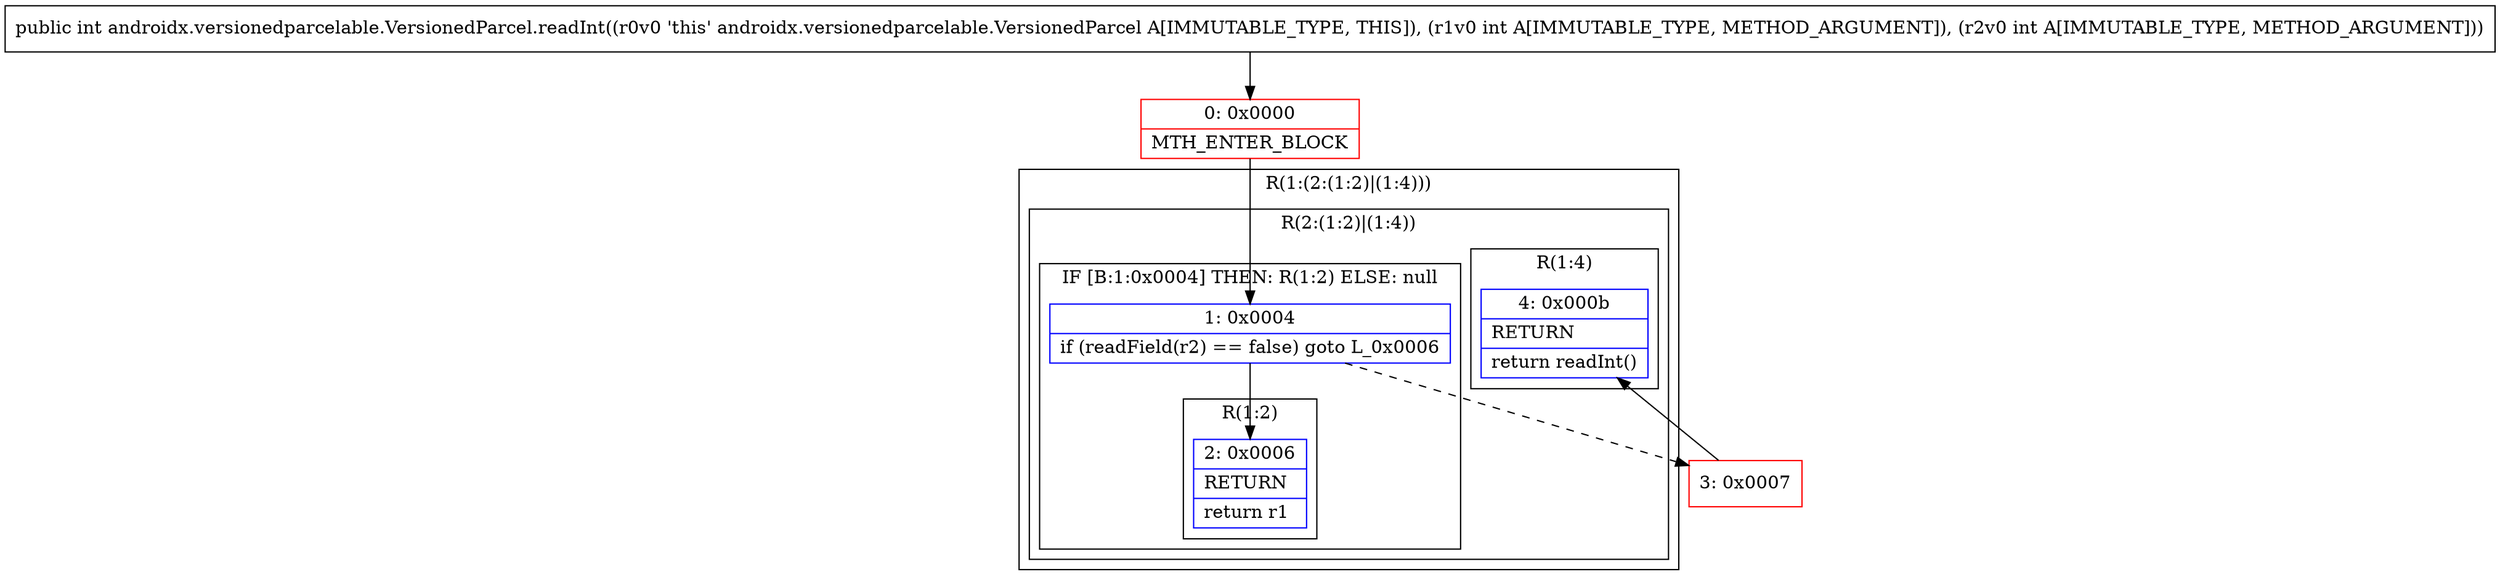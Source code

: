 digraph "CFG forandroidx.versionedparcelable.VersionedParcel.readInt(II)I" {
subgraph cluster_Region_1463645373 {
label = "R(1:(2:(1:2)|(1:4)))";
node [shape=record,color=blue];
subgraph cluster_Region_840438930 {
label = "R(2:(1:2)|(1:4))";
node [shape=record,color=blue];
subgraph cluster_IfRegion_1851644194 {
label = "IF [B:1:0x0004] THEN: R(1:2) ELSE: null";
node [shape=record,color=blue];
Node_1 [shape=record,label="{1\:\ 0x0004|if (readField(r2) == false) goto L_0x0006\l}"];
subgraph cluster_Region_1266446993 {
label = "R(1:2)";
node [shape=record,color=blue];
Node_2 [shape=record,label="{2\:\ 0x0006|RETURN\l|return r1\l}"];
}
}
subgraph cluster_Region_2002288607 {
label = "R(1:4)";
node [shape=record,color=blue];
Node_4 [shape=record,label="{4\:\ 0x000b|RETURN\l|return readInt()\l}"];
}
}
}
Node_0 [shape=record,color=red,label="{0\:\ 0x0000|MTH_ENTER_BLOCK\l}"];
Node_3 [shape=record,color=red,label="{3\:\ 0x0007}"];
MethodNode[shape=record,label="{public int androidx.versionedparcelable.VersionedParcel.readInt((r0v0 'this' androidx.versionedparcelable.VersionedParcel A[IMMUTABLE_TYPE, THIS]), (r1v0 int A[IMMUTABLE_TYPE, METHOD_ARGUMENT]), (r2v0 int A[IMMUTABLE_TYPE, METHOD_ARGUMENT])) }"];
MethodNode -> Node_0;
Node_1 -> Node_2;
Node_1 -> Node_3[style=dashed];
Node_0 -> Node_1;
Node_3 -> Node_4;
}

